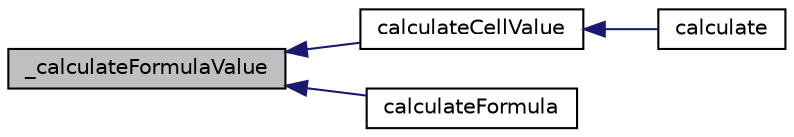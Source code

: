 digraph "_calculateFormulaValue"
{
  edge [fontname="Helvetica",fontsize="10",labelfontname="Helvetica",labelfontsize="10"];
  node [fontname="Helvetica",fontsize="10",shape=record];
  rankdir="LR";
  Node28 [label="_calculateFormulaValue",height=0.2,width=0.4,color="black", fillcolor="grey75", style="filled", fontcolor="black"];
  Node28 -> Node29 [dir="back",color="midnightblue",fontsize="10",style="solid",fontname="Helvetica"];
  Node29 [label="calculateCellValue",height=0.2,width=0.4,color="black", fillcolor="white", style="filled",URL="$class_p_h_p_excel___calculation.html#a99d9fd18681a10516af2c86721a39dee"];
  Node29 -> Node30 [dir="back",color="midnightblue",fontsize="10",style="solid",fontname="Helvetica"];
  Node30 [label="calculate",height=0.2,width=0.4,color="black", fillcolor="white", style="filled",URL="$class_p_h_p_excel___calculation.html#aebaa9815d4d23c1958b93dafa720b362"];
  Node28 -> Node31 [dir="back",color="midnightblue",fontsize="10",style="solid",fontname="Helvetica"];
  Node31 [label="calculateFormula",height=0.2,width=0.4,color="black", fillcolor="white", style="filled",URL="$class_p_h_p_excel___calculation.html#afc1160d65c63b9bffa861c57eb77fed1"];
}
